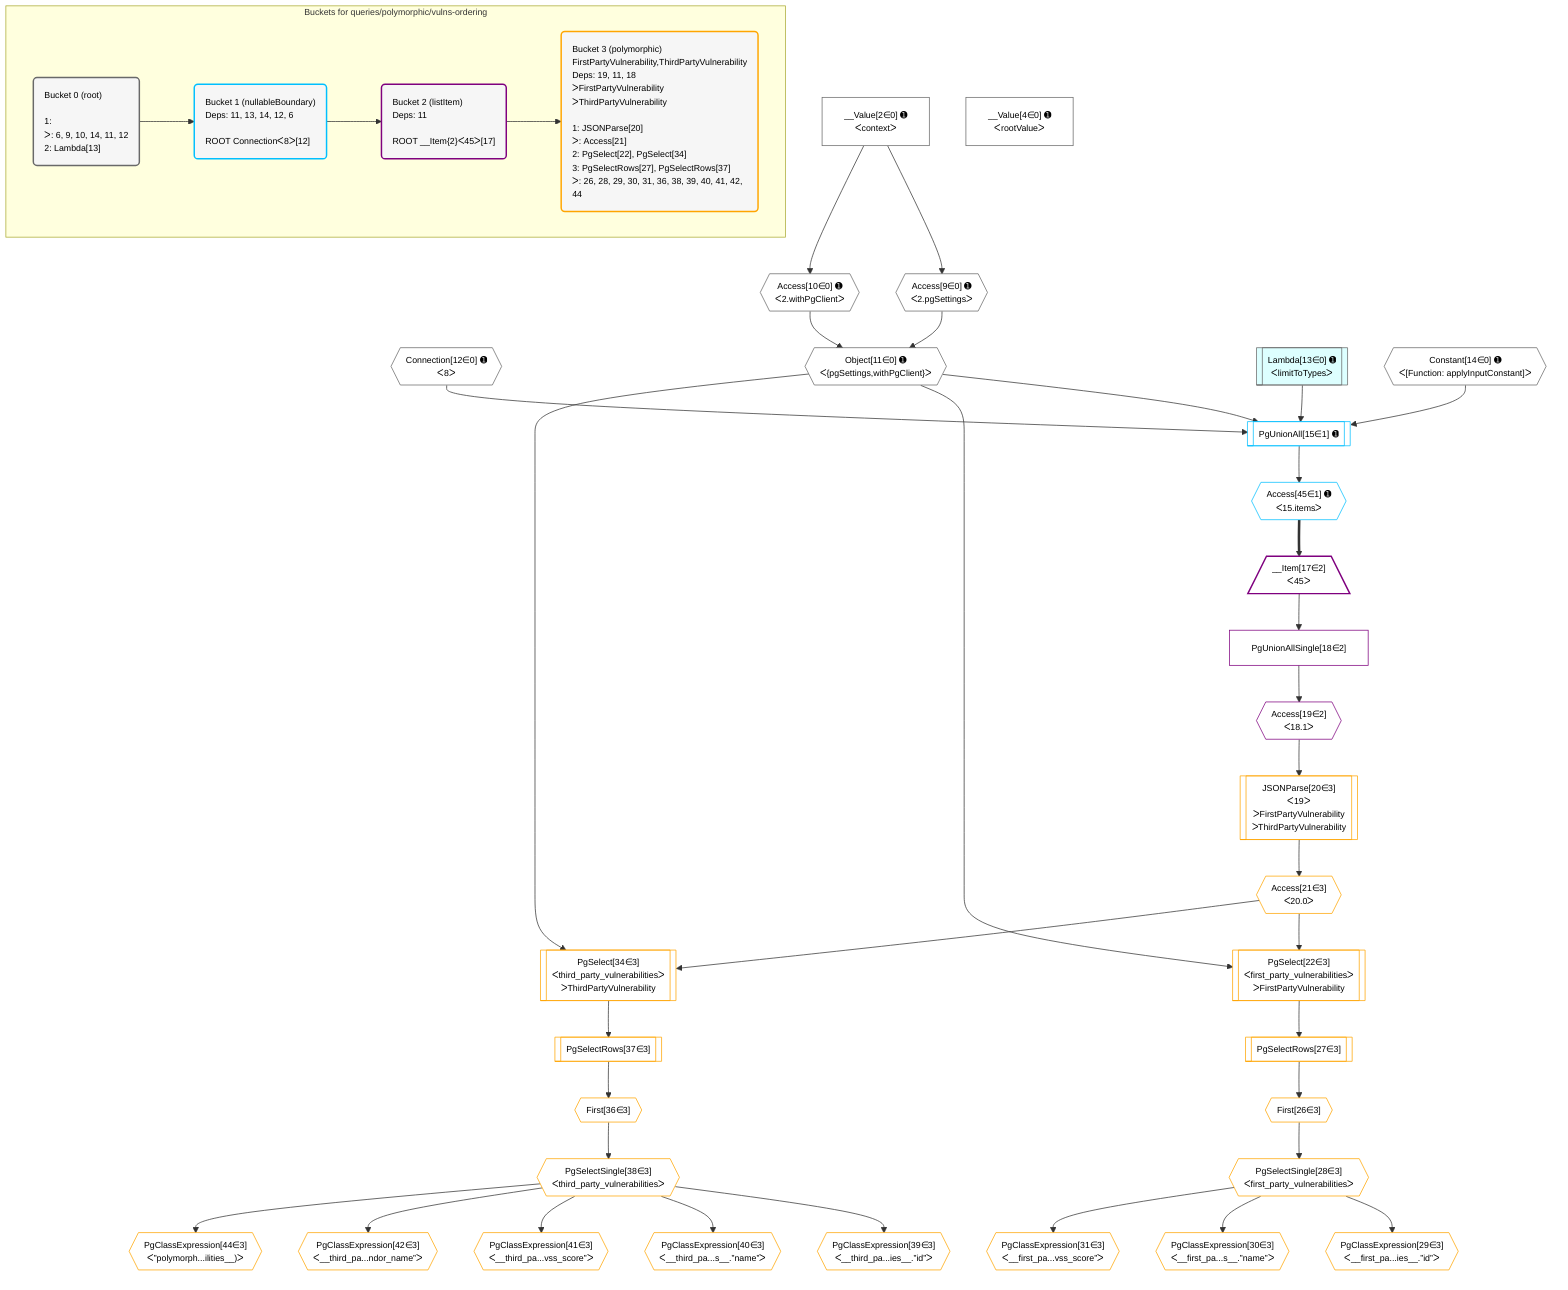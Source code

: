%%{init: {'themeVariables': { 'fontSize': '12px'}}}%%
graph TD
    classDef path fill:#eee,stroke:#000,color:#000
    classDef plan fill:#fff,stroke-width:1px,color:#000
    classDef itemplan fill:#fff,stroke-width:2px,color:#000
    classDef unbatchedplan fill:#dff,stroke-width:1px,color:#000
    classDef sideeffectplan fill:#fcc,stroke-width:2px,color:#000
    classDef bucket fill:#f6f6f6,color:#000,stroke-width:2px,text-align:left


    %% plan dependencies
    Connection12{{"Connection[12∈0] ➊<br />ᐸ8ᐳ"}}:::plan
    Object11{{"Object[11∈0] ➊<br />ᐸ{pgSettings,withPgClient}ᐳ"}}:::plan
    Access9{{"Access[9∈0] ➊<br />ᐸ2.pgSettingsᐳ"}}:::plan
    Access10{{"Access[10∈0] ➊<br />ᐸ2.withPgClientᐳ"}}:::plan
    Access9 & Access10 --> Object11
    __Value2["__Value[2∈0] ➊<br />ᐸcontextᐳ"]:::plan
    __Value2 --> Access9
    __Value2 --> Access10
    Lambda13[["Lambda[13∈0] ➊<br />ᐸlimitToTypesᐳ"]]:::unbatchedplan
    __Value4["__Value[4∈0] ➊<br />ᐸrootValueᐳ"]:::plan
    Constant14{{"Constant[14∈0] ➊<br />ᐸ[Function: applyInputConstant]ᐳ"}}:::plan
    PgUnionAll15[["PgUnionAll[15∈1] ➊"]]:::plan
    Object11 & Lambda13 & Constant14 & Connection12 --> PgUnionAll15
    Access45{{"Access[45∈1] ➊<br />ᐸ15.itemsᐳ"}}:::plan
    PgUnionAll15 --> Access45
    __Item17[/"__Item[17∈2]<br />ᐸ45ᐳ"\]:::itemplan
    Access45 ==> __Item17
    PgUnionAllSingle18["PgUnionAllSingle[18∈2]"]:::plan
    __Item17 --> PgUnionAllSingle18
    Access19{{"Access[19∈2]<br />ᐸ18.1ᐳ"}}:::plan
    PgUnionAllSingle18 --> Access19
    PgSelect22[["PgSelect[22∈3]<br />ᐸfirst_party_vulnerabilitiesᐳ<br />ᐳFirstPartyVulnerability"]]:::plan
    Access21{{"Access[21∈3]<br />ᐸ20.0ᐳ"}}:::plan
    Object11 & Access21 --> PgSelect22
    PgSelect34[["PgSelect[34∈3]<br />ᐸthird_party_vulnerabilitiesᐳ<br />ᐳThirdPartyVulnerability"]]:::plan
    Object11 & Access21 --> PgSelect34
    JSONParse20[["JSONParse[20∈3]<br />ᐸ19ᐳ<br />ᐳFirstPartyVulnerability<br />ᐳThirdPartyVulnerability"]]:::plan
    Access19 --> JSONParse20
    JSONParse20 --> Access21
    First26{{"First[26∈3]"}}:::plan
    PgSelectRows27[["PgSelectRows[27∈3]"]]:::plan
    PgSelectRows27 --> First26
    PgSelect22 --> PgSelectRows27
    PgSelectSingle28{{"PgSelectSingle[28∈3]<br />ᐸfirst_party_vulnerabilitiesᐳ"}}:::plan
    First26 --> PgSelectSingle28
    PgClassExpression29{{"PgClassExpression[29∈3]<br />ᐸ__first_pa...ies__.”id”ᐳ"}}:::plan
    PgSelectSingle28 --> PgClassExpression29
    PgClassExpression30{{"PgClassExpression[30∈3]<br />ᐸ__first_pa...s__.”name”ᐳ"}}:::plan
    PgSelectSingle28 --> PgClassExpression30
    PgClassExpression31{{"PgClassExpression[31∈3]<br />ᐸ__first_pa...vss_score”ᐳ"}}:::plan
    PgSelectSingle28 --> PgClassExpression31
    First36{{"First[36∈3]"}}:::plan
    PgSelectRows37[["PgSelectRows[37∈3]"]]:::plan
    PgSelectRows37 --> First36
    PgSelect34 --> PgSelectRows37
    PgSelectSingle38{{"PgSelectSingle[38∈3]<br />ᐸthird_party_vulnerabilitiesᐳ"}}:::plan
    First36 --> PgSelectSingle38
    PgClassExpression39{{"PgClassExpression[39∈3]<br />ᐸ__third_pa...ies__.”id”ᐳ"}}:::plan
    PgSelectSingle38 --> PgClassExpression39
    PgClassExpression40{{"PgClassExpression[40∈3]<br />ᐸ__third_pa...s__.”name”ᐳ"}}:::plan
    PgSelectSingle38 --> PgClassExpression40
    PgClassExpression41{{"PgClassExpression[41∈3]<br />ᐸ__third_pa...vss_score”ᐳ"}}:::plan
    PgSelectSingle38 --> PgClassExpression41
    PgClassExpression42{{"PgClassExpression[42∈3]<br />ᐸ__third_pa...ndor_name”ᐳ"}}:::plan
    PgSelectSingle38 --> PgClassExpression42
    PgClassExpression44{{"PgClassExpression[44∈3]<br />ᐸ”polymorph...ilities__)ᐳ"}}:::plan
    PgSelectSingle38 --> PgClassExpression44

    %% define steps

    subgraph "Buckets for queries/polymorphic/vulns-ordering"
    Bucket0("Bucket 0 (root)<br /><br />1: <br />ᐳ: 6, 9, 10, 14, 11, 12<br />2: Lambda[13]"):::bucket
    classDef bucket0 stroke:#696969
    class Bucket0,__Value2,__Value4,Access9,Access10,Object11,Connection12,Lambda13,Constant14 bucket0
    Bucket1("Bucket 1 (nullableBoundary)<br />Deps: 11, 13, 14, 12, 6<br /><br />ROOT Connectionᐸ8ᐳ[12]"):::bucket
    classDef bucket1 stroke:#00bfff
    class Bucket1,PgUnionAll15,Access45 bucket1
    Bucket2("Bucket 2 (listItem)<br />Deps: 11<br /><br />ROOT __Item{2}ᐸ45ᐳ[17]"):::bucket
    classDef bucket2 stroke:#7f007f
    class Bucket2,__Item17,PgUnionAllSingle18,Access19 bucket2
    Bucket3("Bucket 3 (polymorphic)<br />FirstPartyVulnerability,ThirdPartyVulnerability<br />Deps: 19, 11, 18<br />ᐳFirstPartyVulnerability<br />ᐳThirdPartyVulnerability<br /><br />1: JSONParse[20]<br />ᐳ: Access[21]<br />2: PgSelect[22], PgSelect[34]<br />3: PgSelectRows[27], PgSelectRows[37]<br />ᐳ: 26, 28, 29, 30, 31, 36, 38, 39, 40, 41, 42, 44"):::bucket
    classDef bucket3 stroke:#ffa500
    class Bucket3,JSONParse20,Access21,PgSelect22,First26,PgSelectRows27,PgSelectSingle28,PgClassExpression29,PgClassExpression30,PgClassExpression31,PgSelect34,First36,PgSelectRows37,PgSelectSingle38,PgClassExpression39,PgClassExpression40,PgClassExpression41,PgClassExpression42,PgClassExpression44 bucket3
    Bucket0 --> Bucket1
    Bucket1 --> Bucket2
    Bucket2 --> Bucket3
    end